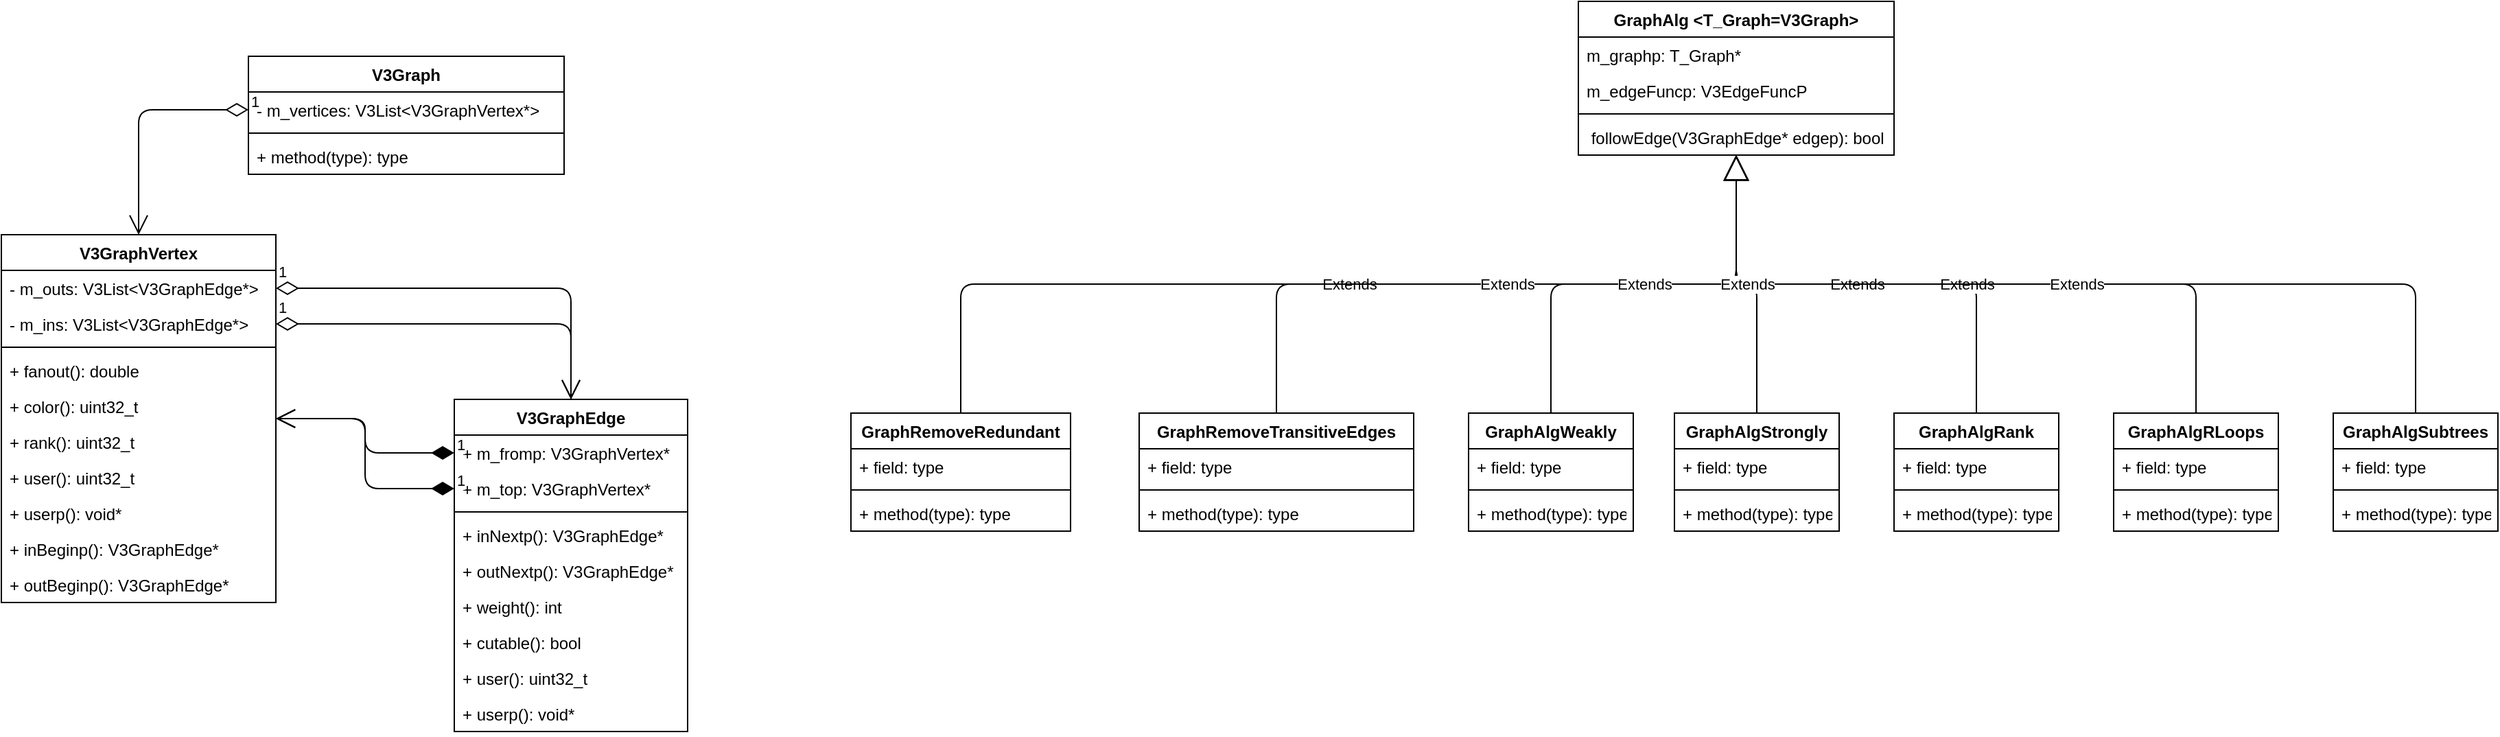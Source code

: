 <mxfile version="14.6.13" type="github">
  <diagram id="8wsao6ExWeQB9zk3V1ca" name="第 1 页">
    <mxGraphModel dx="2017" dy="355" grid="1" gridSize="10" guides="1" tooltips="1" connect="1" arrows="1" fold="1" page="1" pageScale="1" pageWidth="827" pageHeight="1169" math="0" shadow="0">
      <root>
        <mxCell id="0" />
        <mxCell id="1" parent="0" />
        <mxCell id="MU57wk5VXZtFuzJeOMo_-1" value="V3Graph" style="swimlane;fontStyle=1;align=center;verticalAlign=top;childLayout=stackLayout;horizontal=1;startSize=26;horizontalStack=0;resizeParent=1;resizeParentMax=0;resizeLast=0;collapsible=1;marginBottom=0;" vertex="1" parent="1">
          <mxGeometry x="1171" y="1330" width="230" height="86" as="geometry" />
        </mxCell>
        <mxCell id="MU57wk5VXZtFuzJeOMo_-2" value="- m_vertices: V3List&lt;V3GraphVertex*&gt;" style="text;strokeColor=none;fillColor=none;align=left;verticalAlign=top;spacingLeft=4;spacingRight=4;overflow=hidden;rotatable=0;points=[[0,0.5],[1,0.5]];portConstraint=eastwest;" vertex="1" parent="MU57wk5VXZtFuzJeOMo_-1">
          <mxGeometry y="26" width="230" height="26" as="geometry" />
        </mxCell>
        <mxCell id="MU57wk5VXZtFuzJeOMo_-3" value="" style="line;strokeWidth=1;fillColor=none;align=left;verticalAlign=middle;spacingTop=-1;spacingLeft=3;spacingRight=3;rotatable=0;labelPosition=right;points=[];portConstraint=eastwest;" vertex="1" parent="MU57wk5VXZtFuzJeOMo_-1">
          <mxGeometry y="52" width="230" height="8" as="geometry" />
        </mxCell>
        <mxCell id="MU57wk5VXZtFuzJeOMo_-4" value="+ method(type): type" style="text;strokeColor=none;fillColor=none;align=left;verticalAlign=top;spacingLeft=4;spacingRight=4;overflow=hidden;rotatable=0;points=[[0,0.5],[1,0.5]];portConstraint=eastwest;" vertex="1" parent="MU57wk5VXZtFuzJeOMo_-1">
          <mxGeometry y="60" width="230" height="26" as="geometry" />
        </mxCell>
        <mxCell id="MU57wk5VXZtFuzJeOMo_-5" value="V3GraphVertex" style="swimlane;fontStyle=1;align=center;verticalAlign=top;childLayout=stackLayout;horizontal=1;startSize=26;horizontalStack=0;resizeParent=1;resizeParentMax=0;resizeLast=0;collapsible=1;marginBottom=0;" vertex="1" parent="1">
          <mxGeometry x="991" y="1460" width="200" height="268" as="geometry" />
        </mxCell>
        <mxCell id="MU57wk5VXZtFuzJeOMo_-6" value="- m_outs: V3List&lt;V3GraphEdge*&gt;" style="text;strokeColor=none;fillColor=none;align=left;verticalAlign=top;spacingLeft=4;spacingRight=4;overflow=hidden;rotatable=0;points=[[0,0.5],[1,0.5]];portConstraint=eastwest;" vertex="1" parent="MU57wk5VXZtFuzJeOMo_-5">
          <mxGeometry y="26" width="200" height="26" as="geometry" />
        </mxCell>
        <mxCell id="MU57wk5VXZtFuzJeOMo_-7" value="- m_ins: V3List&lt;V3GraphEdge*&gt;" style="text;strokeColor=none;fillColor=none;align=left;verticalAlign=top;spacingLeft=4;spacingRight=4;overflow=hidden;rotatable=0;points=[[0,0.5],[1,0.5]];portConstraint=eastwest;" vertex="1" parent="MU57wk5VXZtFuzJeOMo_-5">
          <mxGeometry y="52" width="200" height="26" as="geometry" />
        </mxCell>
        <mxCell id="MU57wk5VXZtFuzJeOMo_-8" value="" style="line;strokeWidth=1;fillColor=none;align=left;verticalAlign=middle;spacingTop=-1;spacingLeft=3;spacingRight=3;rotatable=0;labelPosition=right;points=[];portConstraint=eastwest;" vertex="1" parent="MU57wk5VXZtFuzJeOMo_-5">
          <mxGeometry y="78" width="200" height="8" as="geometry" />
        </mxCell>
        <mxCell id="MU57wk5VXZtFuzJeOMo_-9" value="+ fanout(): double" style="text;strokeColor=none;fillColor=none;align=left;verticalAlign=top;spacingLeft=4;spacingRight=4;overflow=hidden;rotatable=0;points=[[0,0.5],[1,0.5]];portConstraint=eastwest;" vertex="1" parent="MU57wk5VXZtFuzJeOMo_-5">
          <mxGeometry y="86" width="200" height="26" as="geometry" />
        </mxCell>
        <mxCell id="MU57wk5VXZtFuzJeOMo_-10" value="+ color(): uint32_t" style="text;strokeColor=none;fillColor=none;align=left;verticalAlign=top;spacingLeft=4;spacingRight=4;overflow=hidden;rotatable=0;points=[[0,0.5],[1,0.5]];portConstraint=eastwest;" vertex="1" parent="MU57wk5VXZtFuzJeOMo_-5">
          <mxGeometry y="112" width="200" height="26" as="geometry" />
        </mxCell>
        <mxCell id="MU57wk5VXZtFuzJeOMo_-11" value="+ rank(): uint32_t" style="text;strokeColor=none;fillColor=none;align=left;verticalAlign=top;spacingLeft=4;spacingRight=4;overflow=hidden;rotatable=0;points=[[0,0.5],[1,0.5]];portConstraint=eastwest;" vertex="1" parent="MU57wk5VXZtFuzJeOMo_-5">
          <mxGeometry y="138" width="200" height="26" as="geometry" />
        </mxCell>
        <mxCell id="MU57wk5VXZtFuzJeOMo_-12" value="+ user(): uint32_t" style="text;strokeColor=none;fillColor=none;align=left;verticalAlign=top;spacingLeft=4;spacingRight=4;overflow=hidden;rotatable=0;points=[[0,0.5],[1,0.5]];portConstraint=eastwest;" vertex="1" parent="MU57wk5VXZtFuzJeOMo_-5">
          <mxGeometry y="164" width="200" height="26" as="geometry" />
        </mxCell>
        <mxCell id="MU57wk5VXZtFuzJeOMo_-13" value="+ userp(): void*" style="text;strokeColor=none;fillColor=none;align=left;verticalAlign=top;spacingLeft=4;spacingRight=4;overflow=hidden;rotatable=0;points=[[0,0.5],[1,0.5]];portConstraint=eastwest;" vertex="1" parent="MU57wk5VXZtFuzJeOMo_-5">
          <mxGeometry y="190" width="200" height="26" as="geometry" />
        </mxCell>
        <mxCell id="MU57wk5VXZtFuzJeOMo_-14" value="+ inBeginp(): V3GraphEdge*" style="text;strokeColor=none;fillColor=none;align=left;verticalAlign=top;spacingLeft=4;spacingRight=4;overflow=hidden;rotatable=0;points=[[0,0.5],[1,0.5]];portConstraint=eastwest;" vertex="1" parent="MU57wk5VXZtFuzJeOMo_-5">
          <mxGeometry y="216" width="200" height="26" as="geometry" />
        </mxCell>
        <mxCell id="MU57wk5VXZtFuzJeOMo_-15" value="+ outBeginp(): V3GraphEdge*" style="text;strokeColor=none;fillColor=none;align=left;verticalAlign=top;spacingLeft=4;spacingRight=4;overflow=hidden;rotatable=0;points=[[0,0.5],[1,0.5]];portConstraint=eastwest;" vertex="1" parent="MU57wk5VXZtFuzJeOMo_-5">
          <mxGeometry y="242" width="200" height="26" as="geometry" />
        </mxCell>
        <mxCell id="MU57wk5VXZtFuzJeOMo_-16" value="V3GraphEdge" style="swimlane;fontStyle=1;align=center;verticalAlign=top;childLayout=stackLayout;horizontal=1;startSize=26;horizontalStack=0;resizeParent=1;resizeParentMax=0;resizeLast=0;collapsible=1;marginBottom=0;" vertex="1" parent="1">
          <mxGeometry x="1321" y="1580" width="170" height="242" as="geometry" />
        </mxCell>
        <mxCell id="MU57wk5VXZtFuzJeOMo_-17" value="+ m_fromp: V3GraphVertex*" style="text;strokeColor=none;fillColor=none;align=left;verticalAlign=top;spacingLeft=4;spacingRight=4;overflow=hidden;rotatable=0;points=[[0,0.5],[1,0.5]];portConstraint=eastwest;" vertex="1" parent="MU57wk5VXZtFuzJeOMo_-16">
          <mxGeometry y="26" width="170" height="26" as="geometry" />
        </mxCell>
        <mxCell id="MU57wk5VXZtFuzJeOMo_-18" value="+ m_top: V3GraphVertex*" style="text;strokeColor=none;fillColor=none;align=left;verticalAlign=top;spacingLeft=4;spacingRight=4;overflow=hidden;rotatable=0;points=[[0,0.5],[1,0.5]];portConstraint=eastwest;" vertex="1" parent="MU57wk5VXZtFuzJeOMo_-16">
          <mxGeometry y="52" width="170" height="26" as="geometry" />
        </mxCell>
        <mxCell id="MU57wk5VXZtFuzJeOMo_-19" value="" style="line;strokeWidth=1;fillColor=none;align=left;verticalAlign=middle;spacingTop=-1;spacingLeft=3;spacingRight=3;rotatable=0;labelPosition=right;points=[];portConstraint=eastwest;" vertex="1" parent="MU57wk5VXZtFuzJeOMo_-16">
          <mxGeometry y="78" width="170" height="8" as="geometry" />
        </mxCell>
        <mxCell id="MU57wk5VXZtFuzJeOMo_-20" value="+ inNextp(): V3GraphEdge*" style="text;strokeColor=none;fillColor=none;align=left;verticalAlign=top;spacingLeft=4;spacingRight=4;overflow=hidden;rotatable=0;points=[[0,0.5],[1,0.5]];portConstraint=eastwest;" vertex="1" parent="MU57wk5VXZtFuzJeOMo_-16">
          <mxGeometry y="86" width="170" height="26" as="geometry" />
        </mxCell>
        <mxCell id="MU57wk5VXZtFuzJeOMo_-21" value="+ outNextp(): V3GraphEdge*" style="text;strokeColor=none;fillColor=none;align=left;verticalAlign=top;spacingLeft=4;spacingRight=4;overflow=hidden;rotatable=0;points=[[0,0.5],[1,0.5]];portConstraint=eastwest;" vertex="1" parent="MU57wk5VXZtFuzJeOMo_-16">
          <mxGeometry y="112" width="170" height="26" as="geometry" />
        </mxCell>
        <mxCell id="MU57wk5VXZtFuzJeOMo_-22" value="+ weight(): int" style="text;strokeColor=none;fillColor=none;align=left;verticalAlign=top;spacingLeft=4;spacingRight=4;overflow=hidden;rotatable=0;points=[[0,0.5],[1,0.5]];portConstraint=eastwest;" vertex="1" parent="MU57wk5VXZtFuzJeOMo_-16">
          <mxGeometry y="138" width="170" height="26" as="geometry" />
        </mxCell>
        <mxCell id="MU57wk5VXZtFuzJeOMo_-23" value="+ cutable(): bool" style="text;strokeColor=none;fillColor=none;align=left;verticalAlign=top;spacingLeft=4;spacingRight=4;overflow=hidden;rotatable=0;points=[[0,0.5],[1,0.5]];portConstraint=eastwest;" vertex="1" parent="MU57wk5VXZtFuzJeOMo_-16">
          <mxGeometry y="164" width="170" height="26" as="geometry" />
        </mxCell>
        <mxCell id="MU57wk5VXZtFuzJeOMo_-24" value="+ user(): uint32_t" style="text;strokeColor=none;fillColor=none;align=left;verticalAlign=top;spacingLeft=4;spacingRight=4;overflow=hidden;rotatable=0;points=[[0,0.5],[1,0.5]];portConstraint=eastwest;" vertex="1" parent="MU57wk5VXZtFuzJeOMo_-16">
          <mxGeometry y="190" width="170" height="26" as="geometry" />
        </mxCell>
        <mxCell id="MU57wk5VXZtFuzJeOMo_-25" value="+ userp(): void*" style="text;strokeColor=none;fillColor=none;align=left;verticalAlign=top;spacingLeft=4;spacingRight=4;overflow=hidden;rotatable=0;points=[[0,0.5],[1,0.5]];portConstraint=eastwest;" vertex="1" parent="MU57wk5VXZtFuzJeOMo_-16">
          <mxGeometry y="216" width="170" height="26" as="geometry" />
        </mxCell>
        <mxCell id="MU57wk5VXZtFuzJeOMo_-26" value="1" style="endArrow=open;html=1;endSize=12;startArrow=diamondThin;startSize=14;startFill=0;edgeStyle=orthogonalEdgeStyle;align=left;verticalAlign=bottom;entryX=0.5;entryY=0;entryDx=0;entryDy=0;" edge="1" parent="1" source="MU57wk5VXZtFuzJeOMo_-2" target="MU57wk5VXZtFuzJeOMo_-5">
          <mxGeometry x="-1" y="3" relative="1" as="geometry">
            <mxPoint x="1351" y="1390" as="sourcePoint" />
            <mxPoint x="1511" y="1390" as="targetPoint" />
          </mxGeometry>
        </mxCell>
        <mxCell id="MU57wk5VXZtFuzJeOMo_-27" value="1" style="endArrow=open;html=1;endSize=12;startArrow=diamondThin;startSize=14;startFill=0;edgeStyle=orthogonalEdgeStyle;align=left;verticalAlign=bottom;entryX=0.5;entryY=0;entryDx=0;entryDy=0;exitX=1;exitY=0.5;exitDx=0;exitDy=0;" edge="1" parent="1" source="MU57wk5VXZtFuzJeOMo_-7" target="MU57wk5VXZtFuzJeOMo_-16">
          <mxGeometry x="-1" y="3" relative="1" as="geometry">
            <mxPoint x="1321" y="1630" as="sourcePoint" />
            <mxPoint x="1241" y="1721" as="targetPoint" />
          </mxGeometry>
        </mxCell>
        <mxCell id="MU57wk5VXZtFuzJeOMo_-28" value="1" style="endArrow=open;html=1;endSize=12;startArrow=diamondThin;startSize=14;startFill=0;edgeStyle=orthogonalEdgeStyle;align=left;verticalAlign=bottom;exitX=1;exitY=0.5;exitDx=0;exitDy=0;entryX=0.5;entryY=0;entryDx=0;entryDy=0;" edge="1" parent="1" source="MU57wk5VXZtFuzJeOMo_-6" target="MU57wk5VXZtFuzJeOMo_-16">
          <mxGeometry x="-1" y="3" relative="1" as="geometry">
            <mxPoint x="1201" y="1535" as="sourcePoint" />
            <mxPoint x="1501" y="1540" as="targetPoint" />
          </mxGeometry>
        </mxCell>
        <mxCell id="MU57wk5VXZtFuzJeOMo_-29" value="1" style="endArrow=open;html=1;endSize=12;startArrow=diamondThin;startSize=14;startFill=1;edgeStyle=orthogonalEdgeStyle;align=left;verticalAlign=bottom;exitX=0;exitY=0.5;exitDx=0;exitDy=0;" edge="1" parent="1" source="MU57wk5VXZtFuzJeOMo_-17" target="MU57wk5VXZtFuzJeOMo_-5">
          <mxGeometry x="-1" y="3" relative="1" as="geometry">
            <mxPoint x="1301" y="1930" as="sourcePoint" />
            <mxPoint x="1461" y="1930" as="targetPoint" />
          </mxGeometry>
        </mxCell>
        <mxCell id="MU57wk5VXZtFuzJeOMo_-30" value="1" style="endArrow=open;html=1;endSize=12;startArrow=diamondThin;startSize=14;startFill=1;edgeStyle=orthogonalEdgeStyle;align=left;verticalAlign=bottom;" edge="1" parent="1" source="MU57wk5VXZtFuzJeOMo_-18" target="MU57wk5VXZtFuzJeOMo_-5">
          <mxGeometry x="-1" y="3" relative="1" as="geometry">
            <mxPoint x="1331" y="1845" as="sourcePoint" />
            <mxPoint x="1201" y="1820" as="targetPoint" />
          </mxGeometry>
        </mxCell>
        <mxCell id="MU57wk5VXZtFuzJeOMo_-31" value="GraphAlg &lt;T_Graph=V3Graph&gt;" style="swimlane;fontStyle=1;align=center;verticalAlign=top;childLayout=stackLayout;horizontal=1;startSize=26;horizontalStack=0;resizeParent=1;resizeParentMax=0;resizeLast=0;collapsible=1;marginBottom=0;" vertex="1" parent="1">
          <mxGeometry x="2140" y="1290" width="230" height="112" as="geometry" />
        </mxCell>
        <mxCell id="MU57wk5VXZtFuzJeOMo_-32" value="m_graphp: T_Graph*" style="text;strokeColor=none;fillColor=none;align=left;verticalAlign=top;spacingLeft=4;spacingRight=4;overflow=hidden;rotatable=0;points=[[0,0.5],[1,0.5]];portConstraint=eastwest;" vertex="1" parent="MU57wk5VXZtFuzJeOMo_-31">
          <mxGeometry y="26" width="230" height="26" as="geometry" />
        </mxCell>
        <mxCell id="MU57wk5VXZtFuzJeOMo_-33" value="m_edgeFuncp: V3EdgeFuncP" style="text;strokeColor=none;fillColor=none;align=left;verticalAlign=top;spacingLeft=4;spacingRight=4;overflow=hidden;rotatable=0;points=[[0,0.5],[1,0.5]];portConstraint=eastwest;" vertex="1" parent="MU57wk5VXZtFuzJeOMo_-31">
          <mxGeometry y="52" width="230" height="26" as="geometry" />
        </mxCell>
        <mxCell id="MU57wk5VXZtFuzJeOMo_-34" value="" style="line;strokeWidth=1;fillColor=none;align=left;verticalAlign=middle;spacingTop=-1;spacingLeft=3;spacingRight=3;rotatable=0;labelPosition=right;points=[];portConstraint=eastwest;" vertex="1" parent="MU57wk5VXZtFuzJeOMo_-31">
          <mxGeometry y="78" width="230" height="8" as="geometry" />
        </mxCell>
        <mxCell id="MU57wk5VXZtFuzJeOMo_-35" value=" followEdge(V3GraphEdge* edgep): bool" style="text;strokeColor=none;fillColor=none;align=left;verticalAlign=top;spacingLeft=4;spacingRight=4;overflow=hidden;rotatable=0;points=[[0,0.5],[1,0.5]];portConstraint=eastwest;" vertex="1" parent="MU57wk5VXZtFuzJeOMo_-31">
          <mxGeometry y="86" width="230" height="26" as="geometry" />
        </mxCell>
        <mxCell id="MU57wk5VXZtFuzJeOMo_-36" value="GraphRemoveRedundant" style="swimlane;fontStyle=1;align=center;verticalAlign=top;childLayout=stackLayout;horizontal=1;startSize=26;horizontalStack=0;resizeParent=1;resizeParentMax=0;resizeLast=0;collapsible=1;marginBottom=0;" vertex="1" parent="1">
          <mxGeometry x="1610" y="1590" width="160" height="86" as="geometry" />
        </mxCell>
        <mxCell id="MU57wk5VXZtFuzJeOMo_-37" value="+ field: type" style="text;strokeColor=none;fillColor=none;align=left;verticalAlign=top;spacingLeft=4;spacingRight=4;overflow=hidden;rotatable=0;points=[[0,0.5],[1,0.5]];portConstraint=eastwest;" vertex="1" parent="MU57wk5VXZtFuzJeOMo_-36">
          <mxGeometry y="26" width="160" height="26" as="geometry" />
        </mxCell>
        <mxCell id="MU57wk5VXZtFuzJeOMo_-38" value="" style="line;strokeWidth=1;fillColor=none;align=left;verticalAlign=middle;spacingTop=-1;spacingLeft=3;spacingRight=3;rotatable=0;labelPosition=right;points=[];portConstraint=eastwest;" vertex="1" parent="MU57wk5VXZtFuzJeOMo_-36">
          <mxGeometry y="52" width="160" height="8" as="geometry" />
        </mxCell>
        <mxCell id="MU57wk5VXZtFuzJeOMo_-39" value="+ method(type): type" style="text;strokeColor=none;fillColor=none;align=left;verticalAlign=top;spacingLeft=4;spacingRight=4;overflow=hidden;rotatable=0;points=[[0,0.5],[1,0.5]];portConstraint=eastwest;" vertex="1" parent="MU57wk5VXZtFuzJeOMo_-36">
          <mxGeometry y="60" width="160" height="26" as="geometry" />
        </mxCell>
        <mxCell id="MU57wk5VXZtFuzJeOMo_-40" value="Extends" style="endArrow=block;endSize=16;endFill=0;html=1;exitX=0.5;exitY=0;exitDx=0;exitDy=0;edgeStyle=orthogonalEdgeStyle;" edge="1" parent="1" source="MU57wk5VXZtFuzJeOMo_-36" target="MU57wk5VXZtFuzJeOMo_-31">
          <mxGeometry width="160" relative="1" as="geometry">
            <mxPoint x="2060" y="1740" as="sourcePoint" />
            <mxPoint x="2220" y="1740" as="targetPoint" />
          </mxGeometry>
        </mxCell>
        <mxCell id="MU57wk5VXZtFuzJeOMo_-41" value="GraphRemoveTransitiveEdges" style="swimlane;fontStyle=1;align=center;verticalAlign=top;childLayout=stackLayout;horizontal=1;startSize=26;horizontalStack=0;resizeParent=1;resizeParentMax=0;resizeLast=0;collapsible=1;marginBottom=0;" vertex="1" parent="1">
          <mxGeometry x="1820" y="1590" width="200" height="86" as="geometry" />
        </mxCell>
        <mxCell id="MU57wk5VXZtFuzJeOMo_-42" value="+ field: type" style="text;strokeColor=none;fillColor=none;align=left;verticalAlign=top;spacingLeft=4;spacingRight=4;overflow=hidden;rotatable=0;points=[[0,0.5],[1,0.5]];portConstraint=eastwest;" vertex="1" parent="MU57wk5VXZtFuzJeOMo_-41">
          <mxGeometry y="26" width="200" height="26" as="geometry" />
        </mxCell>
        <mxCell id="MU57wk5VXZtFuzJeOMo_-43" value="" style="line;strokeWidth=1;fillColor=none;align=left;verticalAlign=middle;spacingTop=-1;spacingLeft=3;spacingRight=3;rotatable=0;labelPosition=right;points=[];portConstraint=eastwest;" vertex="1" parent="MU57wk5VXZtFuzJeOMo_-41">
          <mxGeometry y="52" width="200" height="8" as="geometry" />
        </mxCell>
        <mxCell id="MU57wk5VXZtFuzJeOMo_-44" value="+ method(type): type" style="text;strokeColor=none;fillColor=none;align=left;verticalAlign=top;spacingLeft=4;spacingRight=4;overflow=hidden;rotatable=0;points=[[0,0.5],[1,0.5]];portConstraint=eastwest;" vertex="1" parent="MU57wk5VXZtFuzJeOMo_-41">
          <mxGeometry y="60" width="200" height="26" as="geometry" />
        </mxCell>
        <mxCell id="MU57wk5VXZtFuzJeOMo_-45" value="GraphAlgWeakly" style="swimlane;fontStyle=1;align=center;verticalAlign=top;childLayout=stackLayout;horizontal=1;startSize=26;horizontalStack=0;resizeParent=1;resizeParentMax=0;resizeLast=0;collapsible=1;marginBottom=0;" vertex="1" parent="1">
          <mxGeometry x="2060" y="1590" width="120" height="86" as="geometry" />
        </mxCell>
        <mxCell id="MU57wk5VXZtFuzJeOMo_-46" value="+ field: type" style="text;strokeColor=none;fillColor=none;align=left;verticalAlign=top;spacingLeft=4;spacingRight=4;overflow=hidden;rotatable=0;points=[[0,0.5],[1,0.5]];portConstraint=eastwest;" vertex="1" parent="MU57wk5VXZtFuzJeOMo_-45">
          <mxGeometry y="26" width="120" height="26" as="geometry" />
        </mxCell>
        <mxCell id="MU57wk5VXZtFuzJeOMo_-47" value="" style="line;strokeWidth=1;fillColor=none;align=left;verticalAlign=middle;spacingTop=-1;spacingLeft=3;spacingRight=3;rotatable=0;labelPosition=right;points=[];portConstraint=eastwest;" vertex="1" parent="MU57wk5VXZtFuzJeOMo_-45">
          <mxGeometry y="52" width="120" height="8" as="geometry" />
        </mxCell>
        <mxCell id="MU57wk5VXZtFuzJeOMo_-48" value="+ method(type): type" style="text;strokeColor=none;fillColor=none;align=left;verticalAlign=top;spacingLeft=4;spacingRight=4;overflow=hidden;rotatable=0;points=[[0,0.5],[1,0.5]];portConstraint=eastwest;" vertex="1" parent="MU57wk5VXZtFuzJeOMo_-45">
          <mxGeometry y="60" width="120" height="26" as="geometry" />
        </mxCell>
        <mxCell id="MU57wk5VXZtFuzJeOMo_-49" value="GraphAlgStrongly" style="swimlane;fontStyle=1;align=center;verticalAlign=top;childLayout=stackLayout;horizontal=1;startSize=26;horizontalStack=0;resizeParent=1;resizeParentMax=0;resizeLast=0;collapsible=1;marginBottom=0;" vertex="1" parent="1">
          <mxGeometry x="2210" y="1590" width="120" height="86" as="geometry" />
        </mxCell>
        <mxCell id="MU57wk5VXZtFuzJeOMo_-50" value="+ field: type" style="text;strokeColor=none;fillColor=none;align=left;verticalAlign=top;spacingLeft=4;spacingRight=4;overflow=hidden;rotatable=0;points=[[0,0.5],[1,0.5]];portConstraint=eastwest;" vertex="1" parent="MU57wk5VXZtFuzJeOMo_-49">
          <mxGeometry y="26" width="120" height="26" as="geometry" />
        </mxCell>
        <mxCell id="MU57wk5VXZtFuzJeOMo_-51" value="" style="line;strokeWidth=1;fillColor=none;align=left;verticalAlign=middle;spacingTop=-1;spacingLeft=3;spacingRight=3;rotatable=0;labelPosition=right;points=[];portConstraint=eastwest;" vertex="1" parent="MU57wk5VXZtFuzJeOMo_-49">
          <mxGeometry y="52" width="120" height="8" as="geometry" />
        </mxCell>
        <mxCell id="MU57wk5VXZtFuzJeOMo_-52" value="+ method(type): type" style="text;strokeColor=none;fillColor=none;align=left;verticalAlign=top;spacingLeft=4;spacingRight=4;overflow=hidden;rotatable=0;points=[[0,0.5],[1,0.5]];portConstraint=eastwest;" vertex="1" parent="MU57wk5VXZtFuzJeOMo_-49">
          <mxGeometry y="60" width="120" height="26" as="geometry" />
        </mxCell>
        <mxCell id="MU57wk5VXZtFuzJeOMo_-53" value="GraphAlgRank" style="swimlane;fontStyle=1;align=center;verticalAlign=top;childLayout=stackLayout;horizontal=1;startSize=26;horizontalStack=0;resizeParent=1;resizeParentMax=0;resizeLast=0;collapsible=1;marginBottom=0;" vertex="1" parent="1">
          <mxGeometry x="2370" y="1590" width="120" height="86" as="geometry" />
        </mxCell>
        <mxCell id="MU57wk5VXZtFuzJeOMo_-54" value="+ field: type" style="text;strokeColor=none;fillColor=none;align=left;verticalAlign=top;spacingLeft=4;spacingRight=4;overflow=hidden;rotatable=0;points=[[0,0.5],[1,0.5]];portConstraint=eastwest;" vertex="1" parent="MU57wk5VXZtFuzJeOMo_-53">
          <mxGeometry y="26" width="120" height="26" as="geometry" />
        </mxCell>
        <mxCell id="MU57wk5VXZtFuzJeOMo_-55" value="" style="line;strokeWidth=1;fillColor=none;align=left;verticalAlign=middle;spacingTop=-1;spacingLeft=3;spacingRight=3;rotatable=0;labelPosition=right;points=[];portConstraint=eastwest;" vertex="1" parent="MU57wk5VXZtFuzJeOMo_-53">
          <mxGeometry y="52" width="120" height="8" as="geometry" />
        </mxCell>
        <mxCell id="MU57wk5VXZtFuzJeOMo_-56" value="+ method(type): type" style="text;strokeColor=none;fillColor=none;align=left;verticalAlign=top;spacingLeft=4;spacingRight=4;overflow=hidden;rotatable=0;points=[[0,0.5],[1,0.5]];portConstraint=eastwest;" vertex="1" parent="MU57wk5VXZtFuzJeOMo_-53">
          <mxGeometry y="60" width="120" height="26" as="geometry" />
        </mxCell>
        <mxCell id="MU57wk5VXZtFuzJeOMo_-57" value="GraphAlgRLoops" style="swimlane;fontStyle=1;align=center;verticalAlign=top;childLayout=stackLayout;horizontal=1;startSize=26;horizontalStack=0;resizeParent=1;resizeParentMax=0;resizeLast=0;collapsible=1;marginBottom=0;" vertex="1" parent="1">
          <mxGeometry x="2530" y="1590" width="120" height="86" as="geometry" />
        </mxCell>
        <mxCell id="MU57wk5VXZtFuzJeOMo_-58" value="+ field: type" style="text;strokeColor=none;fillColor=none;align=left;verticalAlign=top;spacingLeft=4;spacingRight=4;overflow=hidden;rotatable=0;points=[[0,0.5],[1,0.5]];portConstraint=eastwest;" vertex="1" parent="MU57wk5VXZtFuzJeOMo_-57">
          <mxGeometry y="26" width="120" height="26" as="geometry" />
        </mxCell>
        <mxCell id="MU57wk5VXZtFuzJeOMo_-59" value="" style="line;strokeWidth=1;fillColor=none;align=left;verticalAlign=middle;spacingTop=-1;spacingLeft=3;spacingRight=3;rotatable=0;labelPosition=right;points=[];portConstraint=eastwest;" vertex="1" parent="MU57wk5VXZtFuzJeOMo_-57">
          <mxGeometry y="52" width="120" height="8" as="geometry" />
        </mxCell>
        <mxCell id="MU57wk5VXZtFuzJeOMo_-60" value="+ method(type): type" style="text;strokeColor=none;fillColor=none;align=left;verticalAlign=top;spacingLeft=4;spacingRight=4;overflow=hidden;rotatable=0;points=[[0,0.5],[1,0.5]];portConstraint=eastwest;" vertex="1" parent="MU57wk5VXZtFuzJeOMo_-57">
          <mxGeometry y="60" width="120" height="26" as="geometry" />
        </mxCell>
        <mxCell id="MU57wk5VXZtFuzJeOMo_-61" value="GraphAlgSubtrees" style="swimlane;fontStyle=1;align=center;verticalAlign=top;childLayout=stackLayout;horizontal=1;startSize=26;horizontalStack=0;resizeParent=1;resizeParentMax=0;resizeLast=0;collapsible=1;marginBottom=0;" vertex="1" parent="1">
          <mxGeometry x="2690" y="1590" width="120" height="86" as="geometry" />
        </mxCell>
        <mxCell id="MU57wk5VXZtFuzJeOMo_-62" value="+ field: type" style="text;strokeColor=none;fillColor=none;align=left;verticalAlign=top;spacingLeft=4;spacingRight=4;overflow=hidden;rotatable=0;points=[[0,0.5],[1,0.5]];portConstraint=eastwest;" vertex="1" parent="MU57wk5VXZtFuzJeOMo_-61">
          <mxGeometry y="26" width="120" height="26" as="geometry" />
        </mxCell>
        <mxCell id="MU57wk5VXZtFuzJeOMo_-63" value="" style="line;strokeWidth=1;fillColor=none;align=left;verticalAlign=middle;spacingTop=-1;spacingLeft=3;spacingRight=3;rotatable=0;labelPosition=right;points=[];portConstraint=eastwest;" vertex="1" parent="MU57wk5VXZtFuzJeOMo_-61">
          <mxGeometry y="52" width="120" height="8" as="geometry" />
        </mxCell>
        <mxCell id="MU57wk5VXZtFuzJeOMo_-64" value="+ method(type): type" style="text;strokeColor=none;fillColor=none;align=left;verticalAlign=top;spacingLeft=4;spacingRight=4;overflow=hidden;rotatable=0;points=[[0,0.5],[1,0.5]];portConstraint=eastwest;" vertex="1" parent="MU57wk5VXZtFuzJeOMo_-61">
          <mxGeometry y="60" width="120" height="26" as="geometry" />
        </mxCell>
        <mxCell id="MU57wk5VXZtFuzJeOMo_-65" value="Extends" style="endArrow=block;endSize=16;endFill=0;html=1;exitX=0.5;exitY=0;exitDx=0;exitDy=0;edgeStyle=orthogonalEdgeStyle;" edge="1" parent="1" source="MU57wk5VXZtFuzJeOMo_-41" target="MU57wk5VXZtFuzJeOMo_-31">
          <mxGeometry width="160" relative="1" as="geometry">
            <mxPoint x="1700" y="1600" as="sourcePoint" />
            <mxPoint x="2265" y="1412" as="targetPoint" />
          </mxGeometry>
        </mxCell>
        <mxCell id="MU57wk5VXZtFuzJeOMo_-66" value="Extends" style="endArrow=block;endSize=16;endFill=0;html=1;edgeStyle=orthogonalEdgeStyle;" edge="1" parent="1" source="MU57wk5VXZtFuzJeOMo_-53" target="MU57wk5VXZtFuzJeOMo_-31">
          <mxGeometry width="160" relative="1" as="geometry">
            <mxPoint x="1710" y="1610" as="sourcePoint" />
            <mxPoint x="2275" y="1422" as="targetPoint" />
          </mxGeometry>
        </mxCell>
        <mxCell id="MU57wk5VXZtFuzJeOMo_-67" value="Extends" style="endArrow=block;endSize=16;endFill=0;html=1;exitX=0.5;exitY=0;exitDx=0;exitDy=0;edgeStyle=orthogonalEdgeStyle;" edge="1" parent="1" source="MU57wk5VXZtFuzJeOMo_-57" target="MU57wk5VXZtFuzJeOMo_-31">
          <mxGeometry width="160" relative="1" as="geometry">
            <mxPoint x="1720" y="1620" as="sourcePoint" />
            <mxPoint x="2285" y="1432" as="targetPoint" />
          </mxGeometry>
        </mxCell>
        <mxCell id="MU57wk5VXZtFuzJeOMo_-68" value="Extends" style="endArrow=block;endSize=16;endFill=0;html=1;exitX=0.5;exitY=0;exitDx=0;exitDy=0;edgeStyle=orthogonalEdgeStyle;" edge="1" parent="1" source="MU57wk5VXZtFuzJeOMo_-61" target="MU57wk5VXZtFuzJeOMo_-31">
          <mxGeometry width="160" relative="1" as="geometry">
            <mxPoint x="1730" y="1630" as="sourcePoint" />
            <mxPoint x="2295" y="1442" as="targetPoint" />
          </mxGeometry>
        </mxCell>
        <mxCell id="MU57wk5VXZtFuzJeOMo_-69" value="Extends" style="endArrow=block;endSize=16;endFill=0;html=1;exitX=0.5;exitY=0;exitDx=0;exitDy=0;edgeStyle=orthogonalEdgeStyle;" edge="1" parent="1" source="MU57wk5VXZtFuzJeOMo_-45" target="MU57wk5VXZtFuzJeOMo_-31">
          <mxGeometry width="160" relative="1" as="geometry">
            <mxPoint x="1930" y="1600" as="sourcePoint" />
            <mxPoint x="2265" y="1412" as="targetPoint" />
          </mxGeometry>
        </mxCell>
        <mxCell id="MU57wk5VXZtFuzJeOMo_-70" value="Extends" style="endArrow=block;endSize=16;endFill=0;html=1;edgeStyle=orthogonalEdgeStyle;" edge="1" parent="1" source="MU57wk5VXZtFuzJeOMo_-49" target="MU57wk5VXZtFuzJeOMo_-31">
          <mxGeometry width="160" relative="1" as="geometry">
            <mxPoint x="1940" y="1610" as="sourcePoint" />
            <mxPoint x="2275" y="1422" as="targetPoint" />
          </mxGeometry>
        </mxCell>
      </root>
    </mxGraphModel>
  </diagram>
</mxfile>
